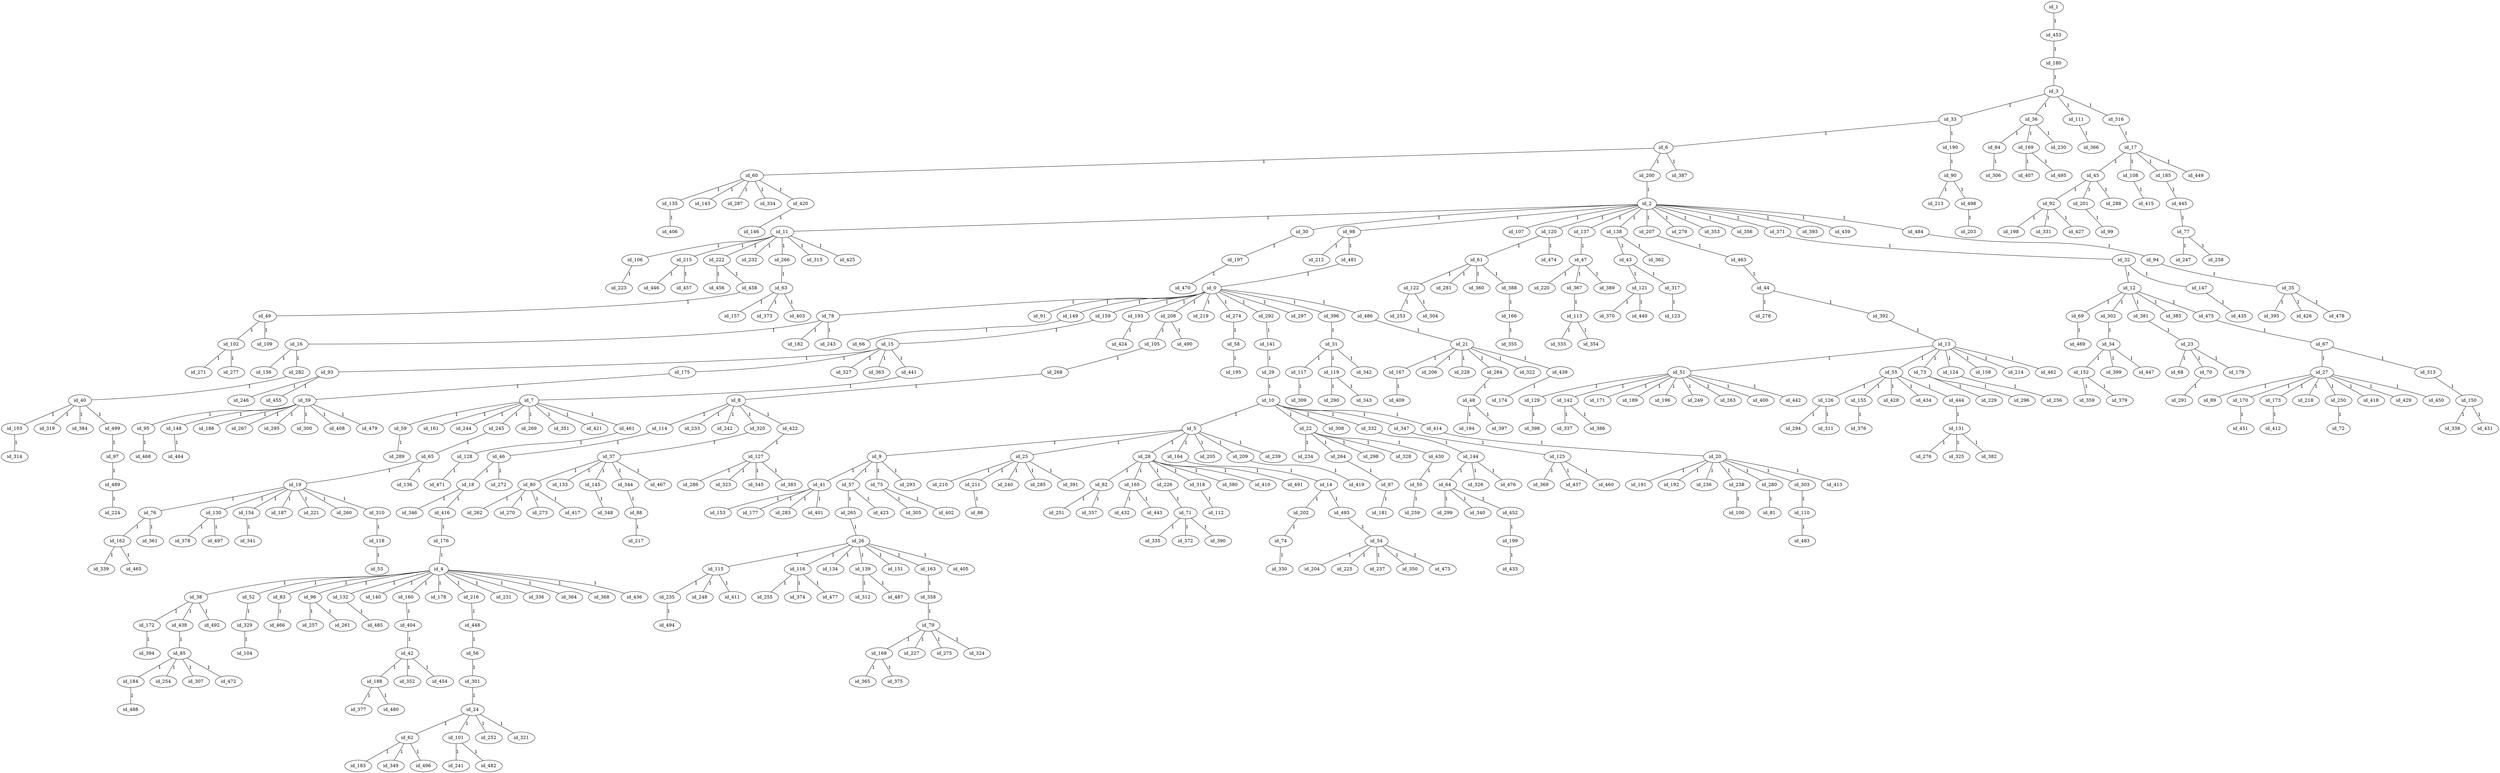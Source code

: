 graph GR{
id_0;
id_1;
id_2;
id_3;
id_4;
id_5;
id_6;
id_7;
id_8;
id_9;
id_10;
id_11;
id_12;
id_13;
id_14;
id_15;
id_16;
id_17;
id_18;
id_19;
id_20;
id_21;
id_22;
id_23;
id_24;
id_25;
id_26;
id_27;
id_28;
id_29;
id_30;
id_31;
id_32;
id_33;
id_34;
id_35;
id_36;
id_37;
id_38;
id_39;
id_40;
id_41;
id_42;
id_43;
id_44;
id_45;
id_46;
id_47;
id_48;
id_49;
id_50;
id_51;
id_52;
id_53;
id_54;
id_55;
id_56;
id_57;
id_58;
id_59;
id_60;
id_61;
id_62;
id_63;
id_64;
id_65;
id_66;
id_67;
id_68;
id_69;
id_70;
id_71;
id_72;
id_73;
id_74;
id_75;
id_76;
id_77;
id_78;
id_79;
id_80;
id_81;
id_82;
id_83;
id_84;
id_85;
id_86;
id_87;
id_88;
id_89;
id_90;
id_91;
id_92;
id_93;
id_94;
id_95;
id_96;
id_97;
id_98;
id_99;
id_100;
id_101;
id_102;
id_103;
id_104;
id_105;
id_106;
id_107;
id_108;
id_109;
id_110;
id_111;
id_112;
id_113;
id_114;
id_115;
id_116;
id_117;
id_118;
id_119;
id_120;
id_121;
id_122;
id_123;
id_124;
id_125;
id_126;
id_127;
id_128;
id_129;
id_130;
id_131;
id_132;
id_133;
id_134;
id_135;
id_136;
id_137;
id_138;
id_139;
id_140;
id_141;
id_142;
id_143;
id_144;
id_145;
id_146;
id_147;
id_148;
id_149;
id_150;
id_151;
id_152;
id_153;
id_154;
id_155;
id_156;
id_157;
id_158;
id_159;
id_160;
id_161;
id_162;
id_163;
id_164;
id_165;
id_166;
id_167;
id_168;
id_169;
id_170;
id_171;
id_172;
id_173;
id_174;
id_175;
id_176;
id_177;
id_178;
id_179;
id_180;
id_181;
id_182;
id_183;
id_184;
id_185;
id_186;
id_187;
id_188;
id_189;
id_190;
id_191;
id_192;
id_193;
id_194;
id_195;
id_196;
id_197;
id_198;
id_199;
id_200;
id_201;
id_202;
id_203;
id_204;
id_205;
id_206;
id_207;
id_208;
id_209;
id_210;
id_211;
id_212;
id_213;
id_214;
id_215;
id_216;
id_217;
id_218;
id_219;
id_220;
id_221;
id_222;
id_223;
id_224;
id_225;
id_226;
id_227;
id_228;
id_229;
id_230;
id_231;
id_232;
id_233;
id_234;
id_235;
id_236;
id_237;
id_238;
id_239;
id_240;
id_241;
id_242;
id_243;
id_244;
id_245;
id_246;
id_247;
id_248;
id_249;
id_250;
id_251;
id_252;
id_253;
id_254;
id_255;
id_256;
id_257;
id_258;
id_259;
id_260;
id_261;
id_262;
id_263;
id_264;
id_265;
id_266;
id_267;
id_268;
id_269;
id_270;
id_271;
id_272;
id_273;
id_274;
id_275;
id_276;
id_277;
id_278;
id_279;
id_280;
id_281;
id_282;
id_283;
id_284;
id_285;
id_286;
id_287;
id_288;
id_289;
id_290;
id_291;
id_292;
id_293;
id_294;
id_295;
id_296;
id_297;
id_298;
id_299;
id_300;
id_301;
id_302;
id_303;
id_304;
id_305;
id_306;
id_307;
id_308;
id_309;
id_310;
id_311;
id_312;
id_313;
id_314;
id_315;
id_316;
id_317;
id_318;
id_319;
id_320;
id_321;
id_322;
id_323;
id_324;
id_325;
id_326;
id_327;
id_328;
id_329;
id_330;
id_331;
id_332;
id_333;
id_334;
id_335;
id_336;
id_337;
id_338;
id_339;
id_340;
id_341;
id_342;
id_343;
id_344;
id_345;
id_346;
id_347;
id_348;
id_349;
id_350;
id_351;
id_352;
id_353;
id_354;
id_355;
id_356;
id_357;
id_358;
id_359;
id_360;
id_361;
id_362;
id_363;
id_364;
id_365;
id_366;
id_367;
id_368;
id_369;
id_370;
id_371;
id_372;
id_373;
id_374;
id_375;
id_376;
id_377;
id_378;
id_379;
id_380;
id_381;
id_382;
id_383;
id_384;
id_385;
id_386;
id_387;
id_388;
id_389;
id_390;
id_391;
id_392;
id_393;
id_394;
id_395;
id_396;
id_397;
id_398;
id_399;
id_400;
id_401;
id_402;
id_403;
id_404;
id_405;
id_406;
id_407;
id_408;
id_409;
id_410;
id_411;
id_412;
id_413;
id_414;
id_415;
id_416;
id_417;
id_418;
id_419;
id_420;
id_421;
id_422;
id_423;
id_424;
id_425;
id_426;
id_427;
id_428;
id_429;
id_430;
id_431;
id_432;
id_433;
id_434;
id_435;
id_436;
id_437;
id_438;
id_439;
id_440;
id_441;
id_442;
id_443;
id_444;
id_445;
id_446;
id_447;
id_448;
id_449;
id_450;
id_451;
id_452;
id_453;
id_454;
id_455;
id_456;
id_457;
id_458;
id_459;
id_460;
id_461;
id_462;
id_463;
id_464;
id_465;
id_466;
id_467;
id_468;
id_469;
id_470;
id_471;
id_472;
id_473;
id_474;
id_475;
id_476;
id_477;
id_478;
id_479;
id_480;
id_481;
id_482;
id_483;
id_484;
id_485;
id_486;
id_487;
id_488;
id_489;
id_490;
id_491;
id_492;
id_493;
id_494;
id_495;
id_496;
id_497;
id_498;
id_499;
id_1--id_453[label=1];
id_453--id_180[label=1];
id_180--id_3[label=1];
id_3--id_33[label=1];
id_33--id_190[label=1];
id_190--id_90[label=1];
id_90--id_498[label=1];
id_498--id_203[label=1];
id_90--id_213[label=1];
id_33--id_6[label=1];
id_6--id_200[label=1];
id_200--id_2[label=1];
id_2--id_207[label=1];
id_207--id_463[label=1];
id_463--id_44[label=1];
id_44--id_392[label=1];
id_392--id_13[label=1];
id_13--id_55[label=1];
id_55--id_126[label=1];
id_126--id_311[label=1];
id_126--id_294[label=1];
id_55--id_444[label=1];
id_444--id_131[label=1];
id_131--id_276[label=1];
id_131--id_382[label=1];
id_131--id_325[label=1];
id_55--id_434[label=1];
id_55--id_428[label=1];
id_55--id_155[label=1];
id_155--id_376[label=1];
id_13--id_51[label=1];
id_51--id_171[label=1];
id_51--id_263[label=1];
id_51--id_189[label=1];
id_51--id_142[label=1];
id_142--id_337[label=1];
id_142--id_386[label=1];
id_51--id_129[label=1];
id_129--id_398[label=1];
id_51--id_400[label=1];
id_51--id_442[label=1];
id_51--id_196[label=1];
id_51--id_249[label=1];
id_13--id_124[label=1];
id_124--id_256[label=1];
id_13--id_73[label=1];
id_73--id_296[label=1];
id_73--id_229[label=1];
id_13--id_462[label=1];
id_13--id_214[label=1];
id_13--id_158[label=1];
id_44--id_278[label=1];
id_2--id_484[label=1];
id_484--id_94[label=1];
id_94--id_35[label=1];
id_35--id_426[label=1];
id_35--id_478[label=1];
id_35--id_395[label=1];
id_2--id_353[label=1];
id_2--id_459[label=1];
id_2--id_98[label=1];
id_98--id_212[label=1];
id_98--id_481[label=1];
id_481--id_0[label=1];
id_0--id_292[label=1];
id_292--id_141[label=1];
id_141--id_29[label=1];
id_29--id_10[label=1];
id_10--id_332[label=1];
id_332--id_144[label=1];
id_144--id_476[label=1];
id_144--id_64[label=1];
id_64--id_452[label=1];
id_452--id_199[label=1];
id_199--id_433[label=1];
id_64--id_340[label=1];
id_64--id_299[label=1];
id_144--id_326[label=1];
id_10--id_347[label=1];
id_347--id_125[label=1];
id_125--id_460[label=1];
id_125--id_369[label=1];
id_125--id_437[label=1];
id_10--id_5[label=1];
id_5--id_28[label=1];
id_28--id_82[label=1];
id_82--id_357[label=1];
id_82--id_251[label=1];
id_28--id_226[label=1];
id_226--id_71[label=1];
id_71--id_372[label=1];
id_71--id_390[label=1];
id_71--id_335[label=1];
id_28--id_491[label=1];
id_28--id_318[label=1];
id_318--id_112[label=1];
id_28--id_410[label=1];
id_28--id_165[label=1];
id_165--id_443[label=1];
id_165--id_432[label=1];
id_28--id_380[label=1];
id_5--id_9[label=1];
id_9--id_57[label=1];
id_57--id_265[label=1];
id_265--id_26[label=1];
id_26--id_151[label=1];
id_26--id_116[label=1];
id_116--id_374[label=1];
id_116--id_477[label=1];
id_116--id_255[label=1];
id_26--id_115[label=1];
id_115--id_411[label=1];
id_115--id_248[label=1];
id_115--id_235[label=1];
id_235--id_494[label=1];
id_26--id_405[label=1];
id_26--id_163[label=1];
id_163--id_358[label=1];
id_358--id_79[label=1];
id_79--id_227[label=1];
id_79--id_324[label=1];
id_79--id_168[label=1];
id_168--id_365[label=1];
id_168--id_375[label=1];
id_79--id_275[label=1];
id_26--id_134[label=1];
id_26--id_139[label=1];
id_139--id_312[label=1];
id_139--id_487[label=1];
id_57--id_423[label=1];
id_9--id_75[label=1];
id_75--id_305[label=1];
id_75--id_402[label=1];
id_9--id_293[label=1];
id_9--id_41[label=1];
id_41--id_401[label=1];
id_41--id_153[label=1];
id_41--id_283[label=1];
id_41--id_177[label=1];
id_5--id_164[label=1];
id_164--id_14[label=1];
id_14--id_202[label=1];
id_202--id_74[label=1];
id_74--id_330[label=1];
id_14--id_493[label=1];
id_493--id_54[label=1];
id_54--id_237[label=1];
id_54--id_225[label=1];
id_54--id_350[label=1];
id_54--id_473[label=1];
id_54--id_204[label=1];
id_5--id_25[label=1];
id_25--id_391[label=1];
id_25--id_211[label=1];
id_211--id_86[label=1];
id_25--id_285[label=1];
id_25--id_240[label=1];
id_25--id_210[label=1];
id_5--id_205[label=1];
id_5--id_209[label=1];
id_209--id_419[label=1];
id_5--id_239[label=1];
id_10--id_414[label=1];
id_414--id_20[label=1];
id_20--id_303[label=1];
id_303--id_110[label=1];
id_110--id_483[label=1];
id_20--id_236[label=1];
id_20--id_280[label=1];
id_280--id_81[label=1];
id_20--id_238[label=1];
id_238--id_100[label=1];
id_20--id_191[label=1];
id_20--id_413[label=1];
id_20--id_192[label=1];
id_10--id_22[label=1];
id_22--id_430[label=1];
id_430--id_50[label=1];
id_50--id_259[label=1];
id_22--id_234[label=1];
id_22--id_264[label=1];
id_264--id_87[label=1];
id_87--id_181[label=1];
id_22--id_298[label=1];
id_22--id_328[label=1];
id_10--id_308[label=1];
id_0--id_208[label=1];
id_208--id_490[label=1];
id_208--id_105[label=1];
id_105--id_268[label=1];
id_268--id_8[label=1];
id_8--id_114[label=1];
id_114--id_46[label=1];
id_46--id_18[label=1];
id_18--id_416[label=1];
id_416--id_176[label=1];
id_176--id_4[label=1];
id_4--id_216[label=1];
id_216--id_448[label=1];
id_448--id_56[label=1];
id_56--id_301[label=1];
id_301--id_24[label=1];
id_24--id_252[label=1];
id_24--id_321[label=1];
id_24--id_62[label=1];
id_62--id_183[label=1];
id_62--id_349[label=1];
id_62--id_496[label=1];
id_24--id_101[label=1];
id_101--id_482[label=1];
id_101--id_241[label=1];
id_4--id_364[label=1];
id_4--id_83[label=1];
id_83--id_466[label=1];
id_4--id_96[label=1];
id_96--id_261[label=1];
id_96--id_257[label=1];
id_4--id_368[label=1];
id_4--id_436[label=1];
id_4--id_38[label=1];
id_38--id_438[label=1];
id_438--id_85[label=1];
id_85--id_254[label=1];
id_85--id_184[label=1];
id_184--id_488[label=1];
id_85--id_307[label=1];
id_85--id_472[label=1];
id_38--id_172[label=1];
id_172--id_394[label=1];
id_38--id_492[label=1];
id_4--id_132[label=1];
id_132--id_485[label=1];
id_4--id_178[label=1];
id_4--id_140[label=1];
id_4--id_231[label=1];
id_4--id_160[label=1];
id_160--id_404[label=1];
id_404--id_42[label=1];
id_42--id_188[label=1];
id_188--id_377[label=1];
id_188--id_480[label=1];
id_42--id_454[label=1];
id_42--id_352[label=1];
id_4--id_52[label=1];
id_52--id_329[label=1];
id_329--id_104[label=1];
id_4--id_336[label=1];
id_18--id_346[label=1];
id_46--id_272[label=1];
id_8--id_233[label=1];
id_8--id_320[label=1];
id_320--id_37[label=1];
id_37--id_344[label=1];
id_344--id_88[label=1];
id_88--id_217[label=1];
id_37--id_80[label=1];
id_80--id_262[label=1];
id_80--id_417[label=1];
id_80--id_273[label=1];
id_80--id_270[label=1];
id_37--id_145[label=1];
id_145--id_348[label=1];
id_37--id_133[label=1];
id_37--id_467[label=1];
id_8--id_422[label=1];
id_422--id_127[label=1];
id_127--id_323[label=1];
id_127--id_286[label=1];
id_127--id_345[label=1];
id_127--id_383[label=1];
id_8--id_242[label=1];
id_0--id_486[label=1];
id_486--id_21[label=1];
id_21--id_228[label=1];
id_21--id_439[label=1];
id_439--id_174[label=1];
id_21--id_322[label=1];
id_21--id_284[label=1];
id_284--id_48[label=1];
id_48--id_397[label=1];
id_48--id_194[label=1];
id_21--id_206[label=1];
id_21--id_167[label=1];
id_167--id_409[label=1];
id_0--id_159[label=1];
id_159--id_15[label=1];
id_15--id_175[label=1];
id_175--id_39[label=1];
id_39--id_479[label=1];
id_39--id_148[label=1];
id_148--id_464[label=1];
id_39--id_408[label=1];
id_39--id_300[label=1];
id_39--id_95[label=1];
id_95--id_468[label=1];
id_39--id_295[label=1];
id_39--id_267[label=1];
id_39--id_186[label=1];
id_15--id_363[label=1];
id_15--id_441[label=1];
id_441--id_7[label=1];
id_7--id_244[label=1];
id_7--id_245[label=1];
id_245--id_65[label=1];
id_65--id_19[label=1];
id_19--id_154[label=1];
id_154--id_341[label=1];
id_19--id_187[label=1];
id_19--id_130[label=1];
id_130--id_497[label=1];
id_130--id_378[label=1];
id_19--id_310[label=1];
id_310--id_118[label=1];
id_118--id_53[label=1];
id_19--id_76[label=1];
id_76--id_162[label=1];
id_162--id_465[label=1];
id_162--id_339[label=1];
id_76--id_361[label=1];
id_19--id_221[label=1];
id_19--id_260[label=1];
id_65--id_136[label=1];
id_7--id_269[label=1];
id_7--id_161[label=1];
id_7--id_461[label=1];
id_461--id_128[label=1];
id_128--id_471[label=1];
id_7--id_59[label=1];
id_59--id_289[label=1];
id_7--id_351[label=1];
id_7--id_421[label=1];
id_15--id_93[label=1];
id_93--id_246[label=1];
id_93--id_455[label=1];
id_15--id_327[label=1];
id_0--id_78[label=1];
id_78--id_16[label=1];
id_16--id_156[label=1];
id_16--id_282[label=1];
id_282--id_40[label=1];
id_40--id_499[label=1];
id_499--id_97[label=1];
id_97--id_489[label=1];
id_489--id_224[label=1];
id_40--id_319[label=1];
id_40--id_103[label=1];
id_103--id_314[label=1];
id_40--id_384[label=1];
id_78--id_243[label=1];
id_78--id_182[label=1];
id_0--id_396[label=1];
id_396--id_31[label=1];
id_31--id_119[label=1];
id_119--id_290[label=1];
id_119--id_343[label=1];
id_31--id_117[label=1];
id_117--id_309[label=1];
id_31--id_342[label=1];
id_0--id_193[label=1];
id_193--id_424[label=1];
id_0--id_149[label=1];
id_149--id_66[label=1];
id_0--id_274[label=1];
id_274--id_58[label=1];
id_58--id_195[label=1];
id_0--id_91[label=1];
id_0--id_297[label=1];
id_0--id_219[label=1];
id_2--id_371[label=1];
id_371--id_32[label=1];
id_32--id_12[label=1];
id_12--id_475[label=1];
id_475--id_67[label=1];
id_67--id_313[label=1];
id_313--id_150[label=1];
id_150--id_338[label=1];
id_150--id_431[label=1];
id_67--id_27[label=1];
id_27--id_218[label=1];
id_27--id_89[label=1];
id_27--id_429[label=1];
id_27--id_250[label=1];
id_250--id_72[label=1];
id_27--id_173[label=1];
id_173--id_412[label=1];
id_27--id_450[label=1];
id_27--id_170[label=1];
id_170--id_451[label=1];
id_27--id_418[label=1];
id_12--id_381[label=1];
id_381--id_23[label=1];
id_23--id_70[label=1];
id_70--id_291[label=1];
id_23--id_68[label=1];
id_23--id_179[label=1];
id_12--id_302[label=1];
id_302--id_34[label=1];
id_34--id_152[label=1];
id_152--id_379[label=1];
id_152--id_359[label=1];
id_34--id_399[label=1];
id_34--id_447[label=1];
id_12--id_69[label=1];
id_69--id_469[label=1];
id_12--id_385[label=1];
id_32--id_147[label=1];
id_147--id_435[label=1];
id_2--id_11[label=1];
id_11--id_222[label=1];
id_222--id_458[label=1];
id_458--id_49[label=1];
id_49--id_102[label=1];
id_102--id_271[label=1];
id_102--id_277[label=1];
id_49--id_109[label=1];
id_222--id_456[label=1];
id_11--id_266[label=1];
id_266--id_63[label=1];
id_63--id_373[label=1];
id_63--id_403[label=1];
id_63--id_157[label=1];
id_11--id_425[label=1];
id_11--id_106[label=1];
id_106--id_223[label=1];
id_11--id_315[label=1];
id_11--id_215[label=1];
id_215--id_446[label=1];
id_215--id_457[label=1];
id_11--id_232[label=1];
id_2--id_138[label=1];
id_138--id_362[label=1];
id_138--id_43[label=1];
id_43--id_317[label=1];
id_317--id_123[label=1];
id_43--id_121[label=1];
id_121--id_370[label=1];
id_121--id_440[label=1];
id_2--id_356[label=1];
id_2--id_137[label=1];
id_137--id_47[label=1];
id_47--id_367[label=1];
id_367--id_113[label=1];
id_113--id_333[label=1];
id_113--id_354[label=1];
id_47--id_389[label=1];
id_47--id_220[label=1];
id_2--id_393[label=1];
id_2--id_120[label=1];
id_120--id_61[label=1];
id_61--id_388[label=1];
id_388--id_166[label=1];
id_166--id_355[label=1];
id_61--id_122[label=1];
id_122--id_304[label=1];
id_122--id_253[label=1];
id_61--id_281[label=1];
id_61--id_360[label=1];
id_120--id_474[label=1];
id_2--id_279[label=1];
id_2--id_30[label=1];
id_30--id_197[label=1];
id_197--id_470[label=1];
id_2--id_107[label=1];
id_6--id_60[label=1];
id_60--id_135[label=1];
id_135--id_406[label=1];
id_60--id_420[label=1];
id_420--id_146[label=1];
id_60--id_143[label=1];
id_60--id_287[label=1];
id_60--id_334[label=1];
id_6--id_387[label=1];
id_3--id_36[label=1];
id_36--id_169[label=1];
id_169--id_407[label=1];
id_169--id_495[label=1];
id_36--id_84[label=1];
id_84--id_306[label=1];
id_36--id_230[label=1];
id_3--id_316[label=1];
id_316--id_17[label=1];
id_17--id_185[label=1];
id_185--id_445[label=1];
id_445--id_77[label=1];
id_77--id_258[label=1];
id_77--id_247[label=1];
id_17--id_45[label=1];
id_45--id_288[label=1];
id_45--id_92[label=1];
id_92--id_427[label=1];
id_92--id_331[label=1];
id_92--id_198[label=1];
id_45--id_201[label=1];
id_201--id_99[label=1];
id_17--id_108[label=1];
id_108--id_415[label=1];
id_17--id_449[label=1];
id_3--id_111[label=1];
id_111--id_366[label=1];
}
